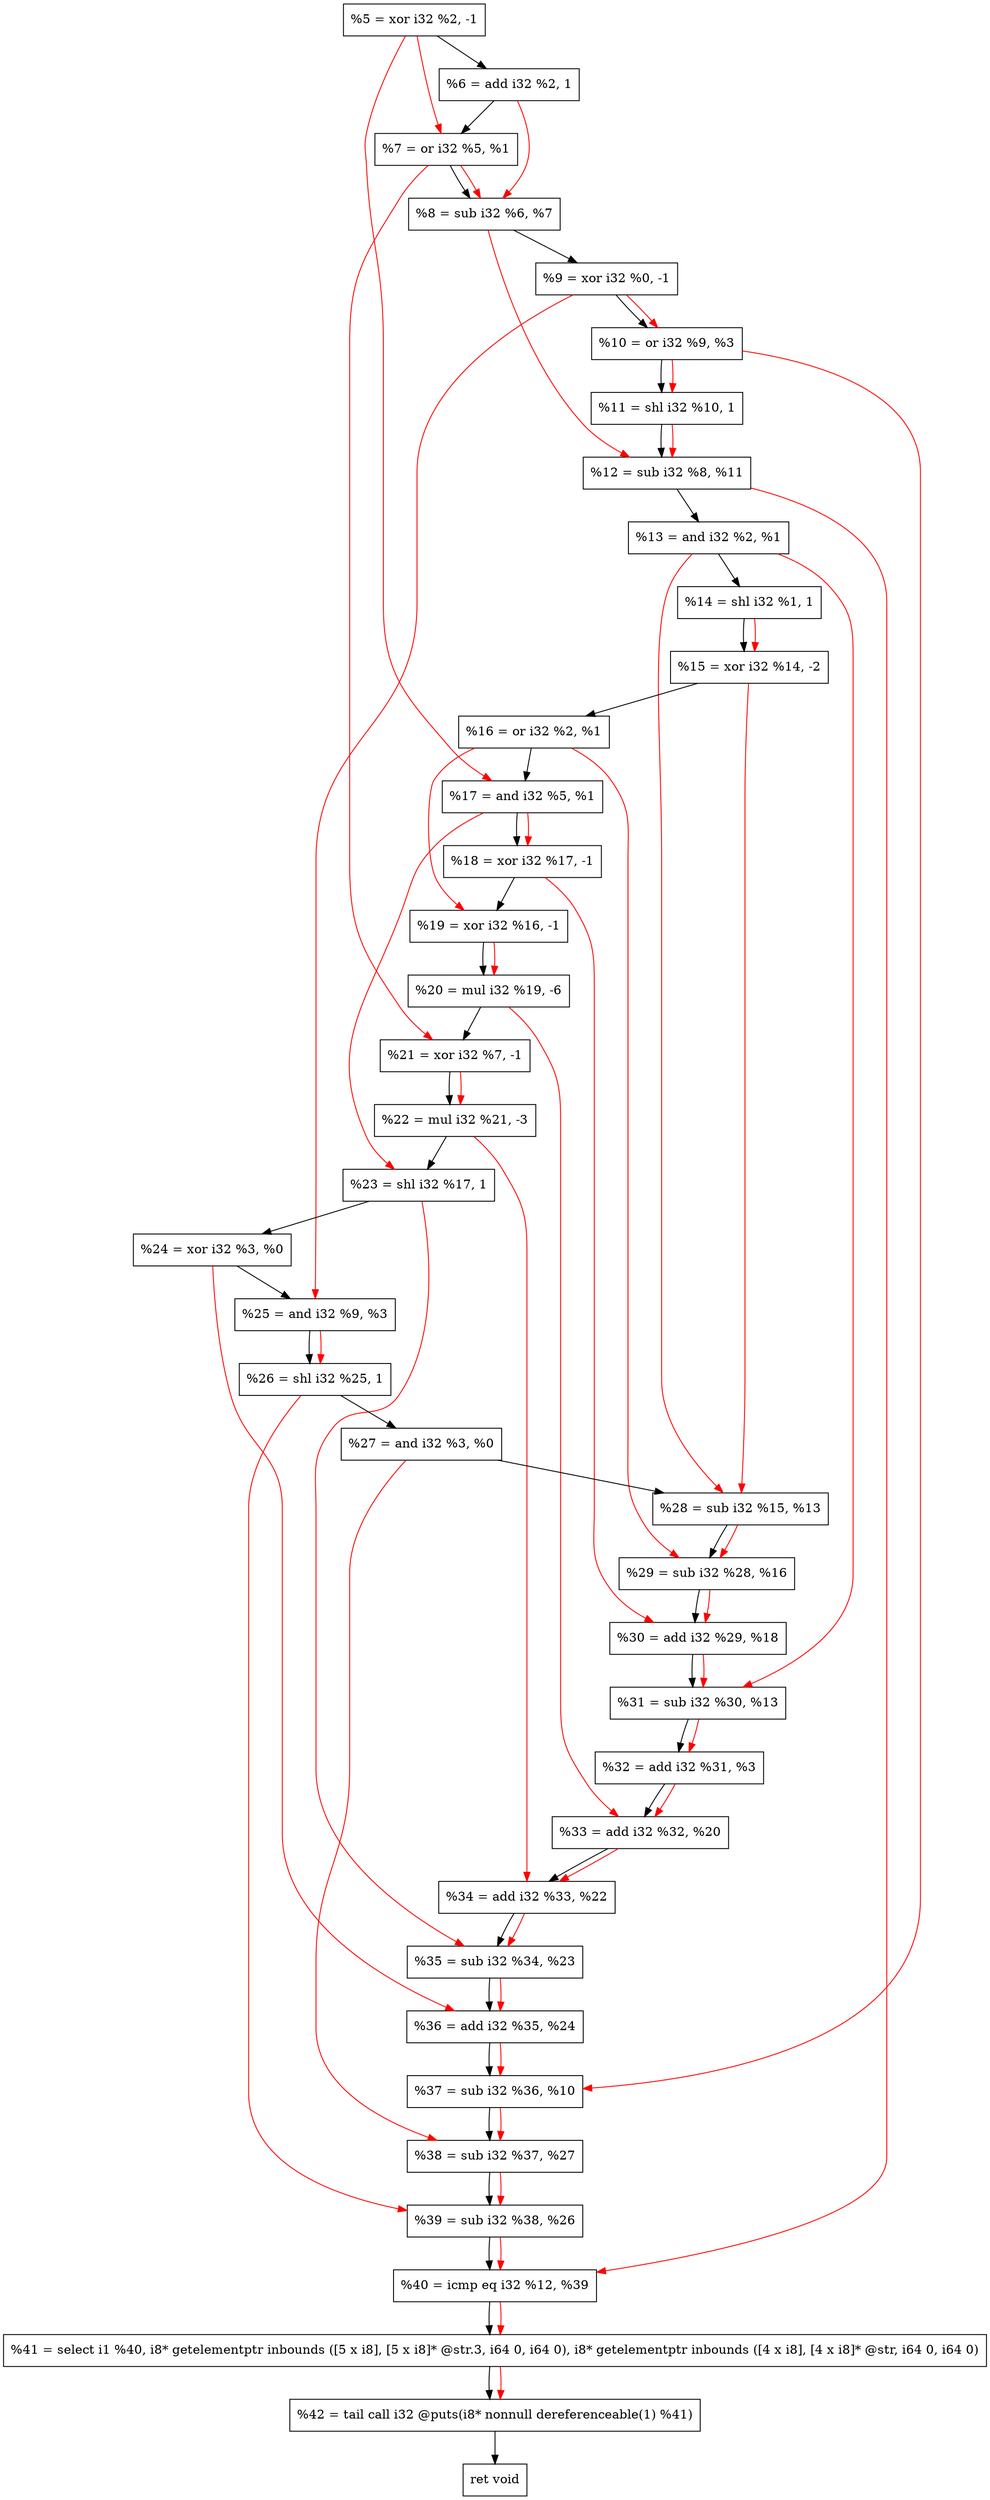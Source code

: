digraph "DFG for'crackme' function" {
	Node0xb13060[shape=record, label="  %5 = xor i32 %2, -1"];
	Node0xb13100[shape=record, label="  %6 = add i32 %2, 1"];
	Node0xb13170[shape=record, label="  %7 = or i32 %5, %1"];
	Node0xb131e0[shape=record, label="  %8 = sub i32 %6, %7"];
	Node0xb13250[shape=record, label="  %9 = xor i32 %0, -1"];
	Node0xb132c0[shape=record, label="  %10 = or i32 %9, %3"];
	Node0xb13330[shape=record, label="  %11 = shl i32 %10, 1"];
	Node0xb133a0[shape=record, label="  %12 = sub i32 %8, %11"];
	Node0xb13410[shape=record, label="  %13 = and i32 %2, %1"];
	Node0xb13480[shape=record, label="  %14 = shl i32 %1, 1"];
	Node0xb13520[shape=record, label="  %15 = xor i32 %14, -2"];
	Node0xb13590[shape=record, label="  %16 = or i32 %2, %1"];
	Node0xb13600[shape=record, label="  %17 = and i32 %5, %1"];
	Node0xb13670[shape=record, label="  %18 = xor i32 %17, -1"];
	Node0xb136e0[shape=record, label="  %19 = xor i32 %16, -1"];
	Node0xb13780[shape=record, label="  %20 = mul i32 %19, -6"];
	Node0xb137f0[shape=record, label="  %21 = xor i32 %7, -1"];
	Node0xb13890[shape=record, label="  %22 = mul i32 %21, -3"];
	Node0xb13900[shape=record, label="  %23 = shl i32 %17, 1"];
	Node0xb13970[shape=record, label="  %24 = xor i32 %3, %0"];
	Node0xb139e0[shape=record, label="  %25 = and i32 %9, %3"];
	Node0xb13a50[shape=record, label="  %26 = shl i32 %25, 1"];
	Node0xb13ac0[shape=record, label="  %27 = and i32 %3, %0"];
	Node0xb13b30[shape=record, label="  %28 = sub i32 %15, %13"];
	Node0xb13ba0[shape=record, label="  %29 = sub i32 %28, %16"];
	Node0xb13c10[shape=record, label="  %30 = add i32 %29, %18"];
	Node0xb13c80[shape=record, label="  %31 = sub i32 %30, %13"];
	Node0xb13cf0[shape=record, label="  %32 = add i32 %31, %3"];
	Node0xb13f70[shape=record, label="  %33 = add i32 %32, %20"];
	Node0xb13fe0[shape=record, label="  %34 = add i32 %33, %22"];
	Node0xb14050[shape=record, label="  %35 = sub i32 %34, %23"];
	Node0xb140c0[shape=record, label="  %36 = add i32 %35, %24"];
	Node0xb14130[shape=record, label="  %37 = sub i32 %36, %10"];
	Node0xb141a0[shape=record, label="  %38 = sub i32 %37, %27"];
	Node0xb14210[shape=record, label="  %39 = sub i32 %38, %26"];
	Node0xb14280[shape=record, label="  %40 = icmp eq i32 %12, %39"];
	Node0xab3268[shape=record, label="  %41 = select i1 %40, i8* getelementptr inbounds ([5 x i8], [5 x i8]* @str.3, i64 0, i64 0), i8* getelementptr inbounds ([4 x i8], [4 x i8]* @str, i64 0, i64 0)"];
	Node0xb14720[shape=record, label="  %42 = tail call i32 @puts(i8* nonnull dereferenceable(1) %41)"];
	Node0xb14770[shape=record, label="  ret void"];
	Node0xb13060 -> Node0xb13100;
	Node0xb13100 -> Node0xb13170;
	Node0xb13170 -> Node0xb131e0;
	Node0xb131e0 -> Node0xb13250;
	Node0xb13250 -> Node0xb132c0;
	Node0xb132c0 -> Node0xb13330;
	Node0xb13330 -> Node0xb133a0;
	Node0xb133a0 -> Node0xb13410;
	Node0xb13410 -> Node0xb13480;
	Node0xb13480 -> Node0xb13520;
	Node0xb13520 -> Node0xb13590;
	Node0xb13590 -> Node0xb13600;
	Node0xb13600 -> Node0xb13670;
	Node0xb13670 -> Node0xb136e0;
	Node0xb136e0 -> Node0xb13780;
	Node0xb13780 -> Node0xb137f0;
	Node0xb137f0 -> Node0xb13890;
	Node0xb13890 -> Node0xb13900;
	Node0xb13900 -> Node0xb13970;
	Node0xb13970 -> Node0xb139e0;
	Node0xb139e0 -> Node0xb13a50;
	Node0xb13a50 -> Node0xb13ac0;
	Node0xb13ac0 -> Node0xb13b30;
	Node0xb13b30 -> Node0xb13ba0;
	Node0xb13ba0 -> Node0xb13c10;
	Node0xb13c10 -> Node0xb13c80;
	Node0xb13c80 -> Node0xb13cf0;
	Node0xb13cf0 -> Node0xb13f70;
	Node0xb13f70 -> Node0xb13fe0;
	Node0xb13fe0 -> Node0xb14050;
	Node0xb14050 -> Node0xb140c0;
	Node0xb140c0 -> Node0xb14130;
	Node0xb14130 -> Node0xb141a0;
	Node0xb141a0 -> Node0xb14210;
	Node0xb14210 -> Node0xb14280;
	Node0xb14280 -> Node0xab3268;
	Node0xab3268 -> Node0xb14720;
	Node0xb14720 -> Node0xb14770;
edge [color=red]
	Node0xb13060 -> Node0xb13170;
	Node0xb13100 -> Node0xb131e0;
	Node0xb13170 -> Node0xb131e0;
	Node0xb13250 -> Node0xb132c0;
	Node0xb132c0 -> Node0xb13330;
	Node0xb131e0 -> Node0xb133a0;
	Node0xb13330 -> Node0xb133a0;
	Node0xb13480 -> Node0xb13520;
	Node0xb13060 -> Node0xb13600;
	Node0xb13600 -> Node0xb13670;
	Node0xb13590 -> Node0xb136e0;
	Node0xb136e0 -> Node0xb13780;
	Node0xb13170 -> Node0xb137f0;
	Node0xb137f0 -> Node0xb13890;
	Node0xb13600 -> Node0xb13900;
	Node0xb13250 -> Node0xb139e0;
	Node0xb139e0 -> Node0xb13a50;
	Node0xb13520 -> Node0xb13b30;
	Node0xb13410 -> Node0xb13b30;
	Node0xb13b30 -> Node0xb13ba0;
	Node0xb13590 -> Node0xb13ba0;
	Node0xb13ba0 -> Node0xb13c10;
	Node0xb13670 -> Node0xb13c10;
	Node0xb13c10 -> Node0xb13c80;
	Node0xb13410 -> Node0xb13c80;
	Node0xb13c80 -> Node0xb13cf0;
	Node0xb13cf0 -> Node0xb13f70;
	Node0xb13780 -> Node0xb13f70;
	Node0xb13f70 -> Node0xb13fe0;
	Node0xb13890 -> Node0xb13fe0;
	Node0xb13fe0 -> Node0xb14050;
	Node0xb13900 -> Node0xb14050;
	Node0xb14050 -> Node0xb140c0;
	Node0xb13970 -> Node0xb140c0;
	Node0xb140c0 -> Node0xb14130;
	Node0xb132c0 -> Node0xb14130;
	Node0xb14130 -> Node0xb141a0;
	Node0xb13ac0 -> Node0xb141a0;
	Node0xb141a0 -> Node0xb14210;
	Node0xb13a50 -> Node0xb14210;
	Node0xb133a0 -> Node0xb14280;
	Node0xb14210 -> Node0xb14280;
	Node0xb14280 -> Node0xab3268;
	Node0xab3268 -> Node0xb14720;
}
